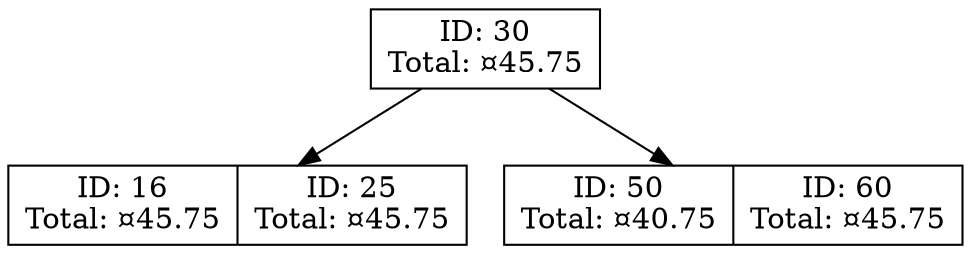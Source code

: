 digraph ArbolBFacturas {
node [shape=record];
nodo54778057 [label="<f30> ID: 30\nTotal: ¤45.75"];
nodo54778057:f0 -> nodo23240469;
nodo23240469 [label="<f16> ID: 16\nTotal: ¤45.75|<f25> ID: 25\nTotal: ¤45.75"];
nodo54778057:f1 -> nodo7837633;
nodo7837633 [label="<f50> ID: 50\nTotal: ¤40.75|<f60> ID: 60\nTotal: ¤45.75"];
}
